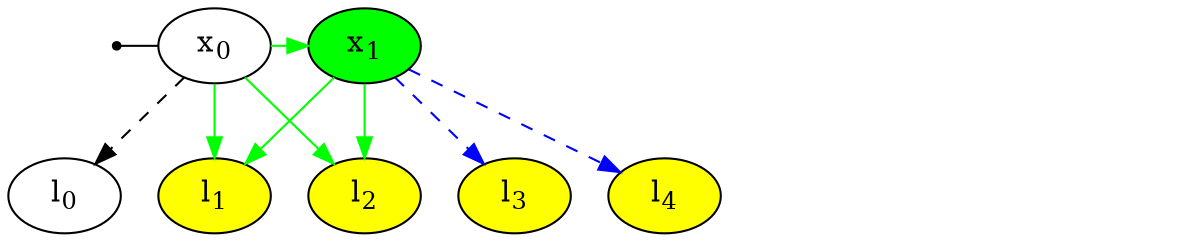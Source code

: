 digraph G {
 concentrate=true;

  x0i[shape=point label=<x<SUB>0_initial</SUB>>]
  x0[label=<x<SUB>0</SUB>>, style=filled color=black fillcolor=white];
  x1[label=<x<SUB>1</SUB>>, style="filled" color="black" fillcolor="green"];
  x2[label=<x<SUB>2</SUB>> style=invis]
  x3[label=<x<SUB>3</SUB>> style=invis]

  l0[label=<l<SUB>0</SUB>> style="filled" color="black" fillcolor="white"]
  l1[label=<l<SUB>1</SUB>> style="filled" color="black" fillcolor="yellow"]
  l2[label=<l<SUB>2</SUB>> style="filled" color="black" fillcolor="yellow"]
  l3[label=<l<SUB>3</SUB>> style="filled" color="black" fillcolor="yellow"]
  l4[label=<l<SUB>4</SUB>> style="filled" color="black" fillcolor="yellow"]
  l5[label=<l<SUB>5</SUB>> style=invis]
  l6[label=<l<SUB>6</SUB>> style=invis]
  l7[label=<l<SUB>7</SUB>> style=invis]


  
  x0 -> x1 [color=green constraint=false];

  x0i -> x0 [arrowhead=none constraint=false]	

  x0 -> l0 [style=dashed color=black]

  x0 -> l1 [color=green]
  x0 -> l2 [color=green]

  x1 -> l1 [color=green]
  x1 -> l2 [color=green]

  x1 -> l3 [style=dashed color=blue]
  x1 -> l4 [style=dashed color=blue]

  x2 -> l2 [style=invis]
  x2 -> l3 [style=invis]
  x2 -> l4 [style=invis]

  x2 -> l5 [style=invis]

  x3 -> l4 [style=invis]
  x3 -> l5 [style=invis]

  x3 -> l6 [style=invis]
  x3 -> l7 [style=invis]

}


